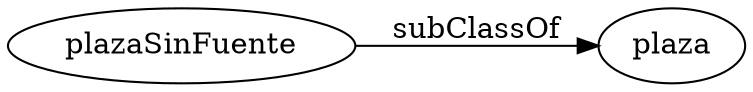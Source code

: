 digraph ar2dtool_diagram { 
rankdir=LR;
size="1000"
	"plazaSinFuente" -> "plaza" [ label = "subClassOf" ];

}
